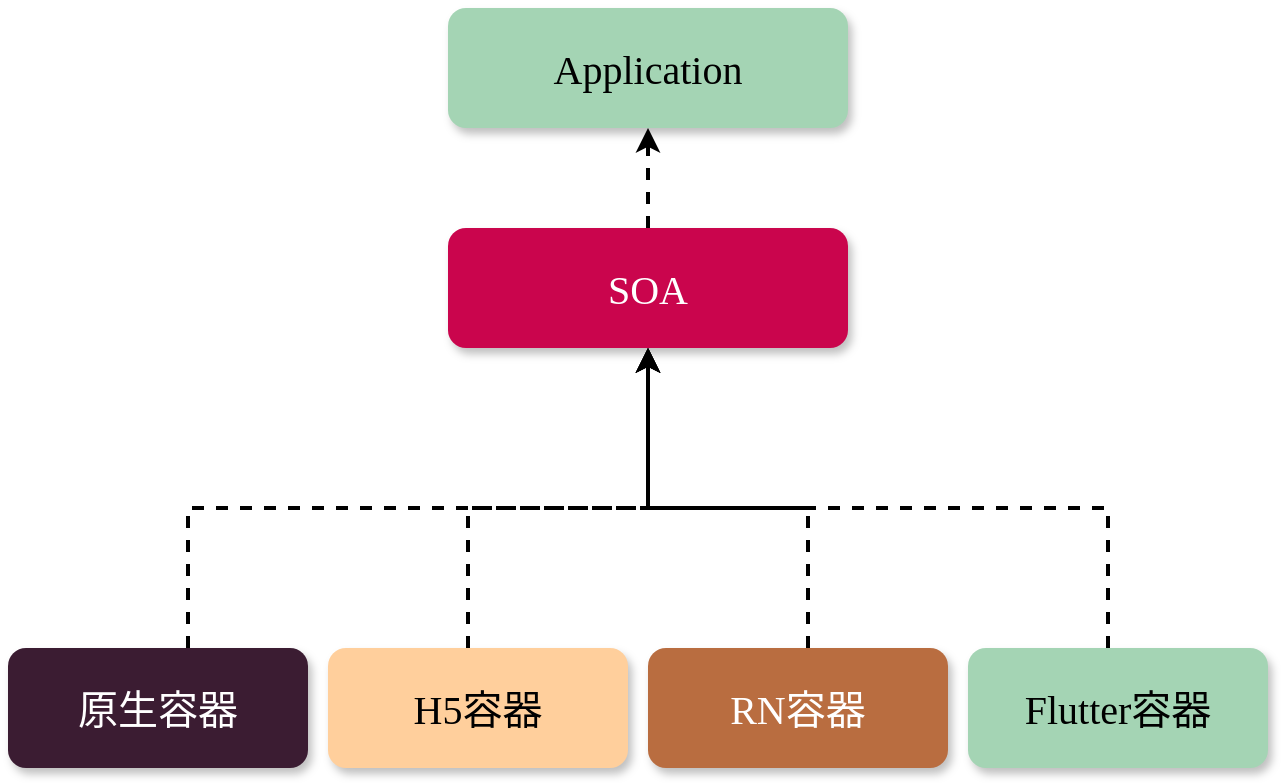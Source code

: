 <mxfile version="16.0.3" type="github">
  <diagram id="bVIeI03eJK58zHu0qnsN" name="第 1 页">
    <mxGraphModel dx="1426" dy="684" grid="1" gridSize="10" guides="1" tooltips="1" connect="1" arrows="1" fold="1" page="1" pageScale="1" pageWidth="800" pageHeight="500" math="0" shadow="0">
      <root>
        <mxCell id="0" />
        <mxCell id="1" parent="0" />
        <mxCell id="hzWrZhBhgTY0wDpomXLS-1" value="Application" style="rounded=1;whiteSpace=wrap;html=1;fillColor=#A4D4B4;strokeColor=none;shadow=1;fontFamily=Verdana;fontSize=20;fontStyle=0;align=center;" vertex="1" parent="1">
          <mxGeometry x="280" y="50" width="200" height="60" as="geometry" />
        </mxCell>
        <mxCell id="hzWrZhBhgTY0wDpomXLS-7" value="" style="edgeStyle=orthogonalEdgeStyle;orthogonalLoop=1;jettySize=auto;html=1;fontFamily=Verdana;fontSize=20;rounded=0;dashed=1;strokeWidth=2;" edge="1" parent="1" source="hzWrZhBhgTY0wDpomXLS-2" target="hzWrZhBhgTY0wDpomXLS-1">
          <mxGeometry relative="1" as="geometry" />
        </mxCell>
        <mxCell id="hzWrZhBhgTY0wDpomXLS-2" value="SOA" style="rounded=1;whiteSpace=wrap;html=1;fillColor=#CA054D;strokeColor=none;shadow=1;fontFamily=Verdana;fontSize=20;fontStyle=0;align=center;labelPosition=center;verticalLabelPosition=middle;verticalAlign=middle;glass=0;sketch=0;fontColor=#FFFFFF;" vertex="1" parent="1">
          <mxGeometry x="280" y="160" width="200" height="60" as="geometry" />
        </mxCell>
        <mxCell id="hzWrZhBhgTY0wDpomXLS-14" style="edgeStyle=orthogonalEdgeStyle;rounded=0;orthogonalLoop=1;jettySize=auto;html=1;dashed=1;fontFamily=Verdana;fontSize=20;fontColor=#FFFFFF;strokeWidth=2;fillColor=default;entryX=0.5;entryY=1;entryDx=0;entryDy=0;" edge="1" parent="1" source="hzWrZhBhgTY0wDpomXLS-4" target="hzWrZhBhgTY0wDpomXLS-2">
          <mxGeometry relative="1" as="geometry">
            <mxPoint x="90" y="320" as="targetPoint" />
            <Array as="points">
              <mxPoint x="150" y="300" />
              <mxPoint x="380" y="300" />
            </Array>
          </mxGeometry>
        </mxCell>
        <mxCell id="hzWrZhBhgTY0wDpomXLS-4" value="原生容器" style="rounded=1;whiteSpace=wrap;html=1;fillColor=#3B1C32;strokeColor=none;shadow=1;fontFamily=Verdana;fontSize=20;fontStyle=0;align=center;fontColor=#FFFFFF;" vertex="1" parent="1">
          <mxGeometry x="60" y="370" width="150" height="60" as="geometry" />
        </mxCell>
        <mxCell id="hzWrZhBhgTY0wDpomXLS-15" style="edgeStyle=orthogonalEdgeStyle;rounded=0;orthogonalLoop=1;jettySize=auto;html=1;entryX=0.5;entryY=1;entryDx=0;entryDy=0;dashed=1;fontFamily=Verdana;fontSize=20;fontColor=#FFFFFF;strokeWidth=2;fillColor=default;" edge="1" parent="1" source="hzWrZhBhgTY0wDpomXLS-5" target="hzWrZhBhgTY0wDpomXLS-2">
          <mxGeometry relative="1" as="geometry">
            <Array as="points">
              <mxPoint x="290" y="300" />
              <mxPoint x="380" y="300" />
            </Array>
          </mxGeometry>
        </mxCell>
        <mxCell id="hzWrZhBhgTY0wDpomXLS-5" value="H5容器" style="rounded=1;whiteSpace=wrap;html=1;fillColor=#FFCF9C;strokeColor=none;shadow=1;fontFamily=Verdana;fontSize=20;fontStyle=0;align=center;" vertex="1" parent="1">
          <mxGeometry x="220" y="370" width="150" height="60" as="geometry" />
        </mxCell>
        <mxCell id="hzWrZhBhgTY0wDpomXLS-16" style="edgeStyle=orthogonalEdgeStyle;rounded=0;orthogonalLoop=1;jettySize=auto;html=1;entryX=0.5;entryY=1;entryDx=0;entryDy=0;dashed=1;fontFamily=Verdana;fontSize=20;fontColor=#FFFFFF;strokeWidth=2;fillColor=default;" edge="1" parent="1" source="hzWrZhBhgTY0wDpomXLS-6" target="hzWrZhBhgTY0wDpomXLS-2">
          <mxGeometry relative="1" as="geometry">
            <Array as="points">
              <mxPoint x="460" y="300" />
              <mxPoint x="380" y="300" />
            </Array>
          </mxGeometry>
        </mxCell>
        <mxCell id="hzWrZhBhgTY0wDpomXLS-6" value="RN容器" style="rounded=1;whiteSpace=wrap;html=1;fillColor=#B96D40;strokeColor=none;shadow=1;fontFamily=Verdana;fontSize=20;fontStyle=0;align=center;fontColor=#FFFFFF;" vertex="1" parent="1">
          <mxGeometry x="380" y="370" width="150" height="60" as="geometry" />
        </mxCell>
        <mxCell id="hzWrZhBhgTY0wDpomXLS-17" style="edgeStyle=orthogonalEdgeStyle;rounded=0;orthogonalLoop=1;jettySize=auto;html=1;entryX=0.5;entryY=1;entryDx=0;entryDy=0;dashed=1;fontFamily=Verdana;fontSize=20;fontColor=#FFFFFF;strokeWidth=2;fillColor=default;" edge="1" parent="1" source="hzWrZhBhgTY0wDpomXLS-8" target="hzWrZhBhgTY0wDpomXLS-2">
          <mxGeometry relative="1" as="geometry">
            <Array as="points">
              <mxPoint x="610" y="300" />
              <mxPoint x="380" y="300" />
            </Array>
          </mxGeometry>
        </mxCell>
        <mxCell id="hzWrZhBhgTY0wDpomXLS-8" value="Flutter容器" style="rounded=1;whiteSpace=wrap;html=1;fillColor=#A4D4B4;strokeColor=none;shadow=1;fontFamily=Verdana;fontSize=20;fontStyle=0;align=center;" vertex="1" parent="1">
          <mxGeometry x="540" y="370" width="150" height="60" as="geometry" />
        </mxCell>
      </root>
    </mxGraphModel>
  </diagram>
</mxfile>
